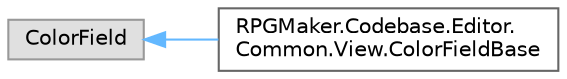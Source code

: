 digraph "クラス階層図"
{
 // LATEX_PDF_SIZE
  bgcolor="transparent";
  edge [fontname=Helvetica,fontsize=10,labelfontname=Helvetica,labelfontsize=10];
  node [fontname=Helvetica,fontsize=10,shape=box,height=0.2,width=0.4];
  rankdir="LR";
  Node0 [id="Node000000",label="ColorField",height=0.2,width=0.4,color="grey60", fillcolor="#E0E0E0", style="filled",tooltip=" "];
  Node0 -> Node1 [id="edge140_Node000000_Node000001",dir="back",color="steelblue1",style="solid",tooltip=" "];
  Node1 [id="Node000001",label="RPGMaker.Codebase.Editor.\lCommon.View.ColorFieldBase",height=0.2,width=0.4,color="grey40", fillcolor="white", style="filled",URL="$d3/d0c/class_r_p_g_maker_1_1_codebase_1_1_editor_1_1_common_1_1_view_1_1_color_field_base.html",tooltip="😁 色フィールド基礎"];
}
